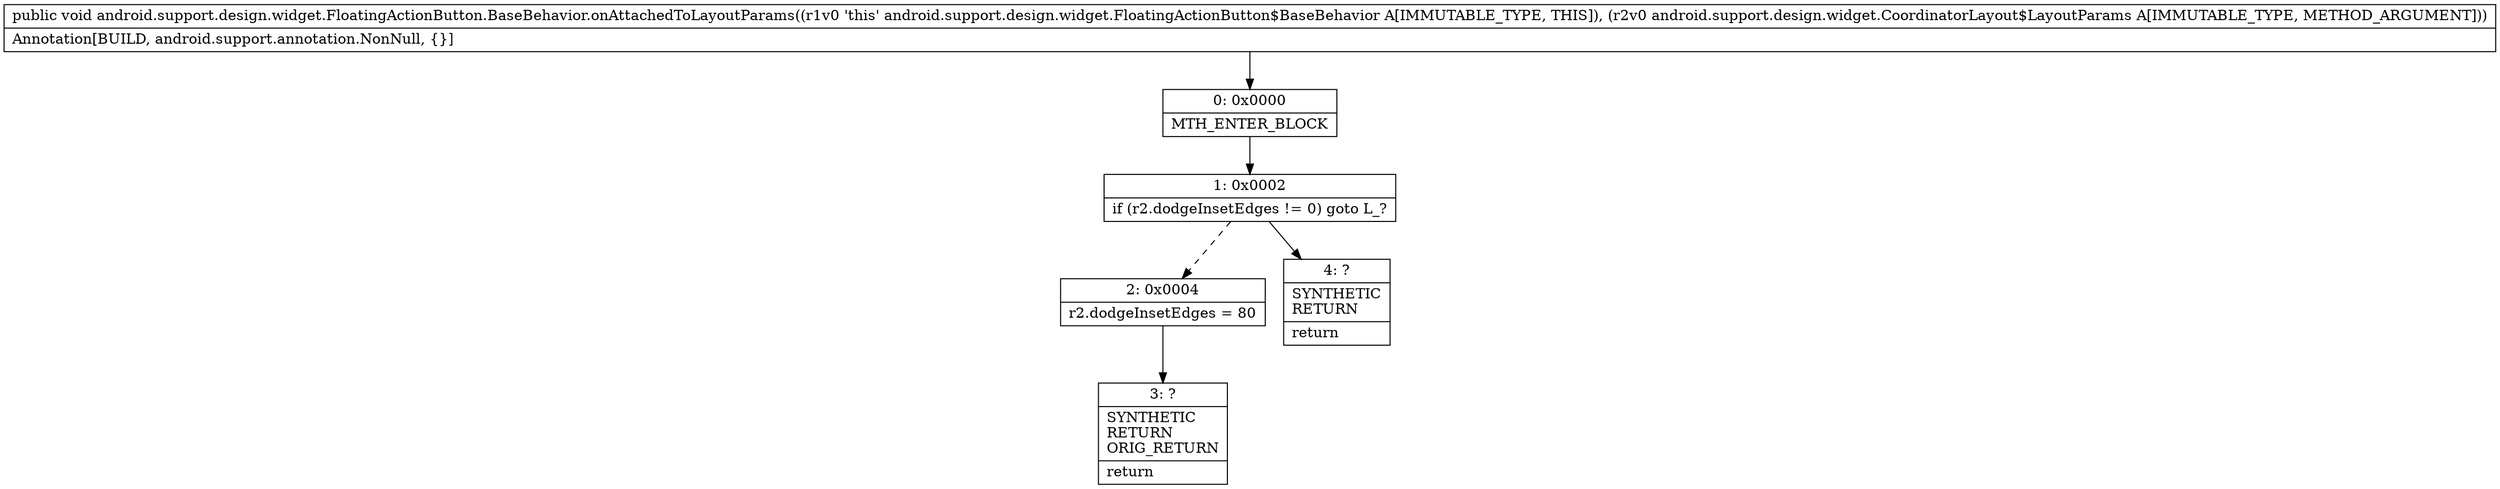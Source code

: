 digraph "CFG forandroid.support.design.widget.FloatingActionButton.BaseBehavior.onAttachedToLayoutParams(Landroid\/support\/design\/widget\/CoordinatorLayout$LayoutParams;)V" {
Node_0 [shape=record,label="{0\:\ 0x0000|MTH_ENTER_BLOCK\l}"];
Node_1 [shape=record,label="{1\:\ 0x0002|if (r2.dodgeInsetEdges != 0) goto L_?\l}"];
Node_2 [shape=record,label="{2\:\ 0x0004|r2.dodgeInsetEdges = 80\l}"];
Node_3 [shape=record,label="{3\:\ ?|SYNTHETIC\lRETURN\lORIG_RETURN\l|return\l}"];
Node_4 [shape=record,label="{4\:\ ?|SYNTHETIC\lRETURN\l|return\l}"];
MethodNode[shape=record,label="{public void android.support.design.widget.FloatingActionButton.BaseBehavior.onAttachedToLayoutParams((r1v0 'this' android.support.design.widget.FloatingActionButton$BaseBehavior A[IMMUTABLE_TYPE, THIS]), (r2v0 android.support.design.widget.CoordinatorLayout$LayoutParams A[IMMUTABLE_TYPE, METHOD_ARGUMENT]))  | Annotation[BUILD, android.support.annotation.NonNull, \{\}]\l}"];
MethodNode -> Node_0;
Node_0 -> Node_1;
Node_1 -> Node_2[style=dashed];
Node_1 -> Node_4;
Node_2 -> Node_3;
}

